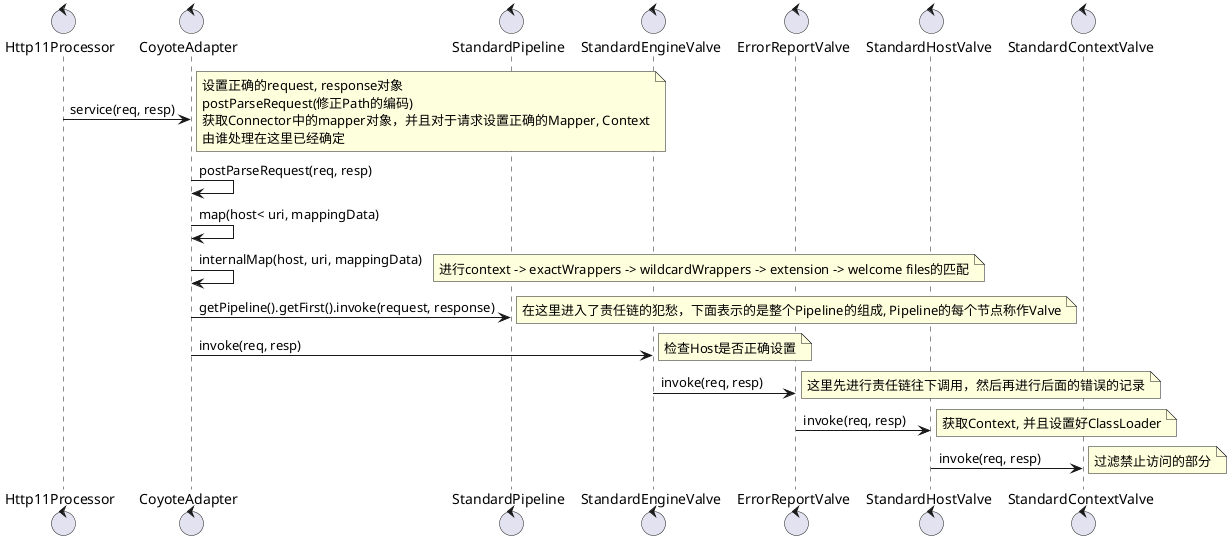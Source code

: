 @startuml

control Http11Processor as Hp
control CoyoteAdapter as Ca
control StandardPipeline as Sp

control StandardEngineValve as Sea
control ErrorReportValve as Erv
control StandardHostValve as Shv
control StandardContextValve as Scv

Hp -> Ca: service(req, resp)
note right
  设置正确的request, response对象
  postParseRequest(修正Path的编码)
  获取Connector中的mapper对象，并且对于请求设置正确的Mapper, Context
  由谁处理在这里已经确定
end note
Ca -> Ca: postParseRequest(req, resp)
Ca -> Ca: map(host< uri, mappingData)
Ca -> Ca: internalMap(host, uri, mappingData)
note right
  进行context -> exactWrappers -> wildcardWrappers -> extension -> welcome files的匹配
end note
Ca -> Sp: getPipeline().getFirst().invoke(request, response)
note right
  在这里进入了责任链的犯愁，下面表示的是整个Pipeline的组成, Pipeline的每个节点称作Valve
end note

Ca -> Sea: invoke(req, resp)
note right
  检查Host是否正确设置
end note

Sea -> Erv: invoke(req, resp)
note right
  这里先进行责任链往下调用，然后再进行后面的错误的记录
end note

Erv -> Shv: invoke(req, resp)
note right
  获取Context, 并且设置好ClassLoader
end note

Shv -> Scv: invoke(req, resp)
note right
  过滤禁止访问的部分
end note


@enduml
